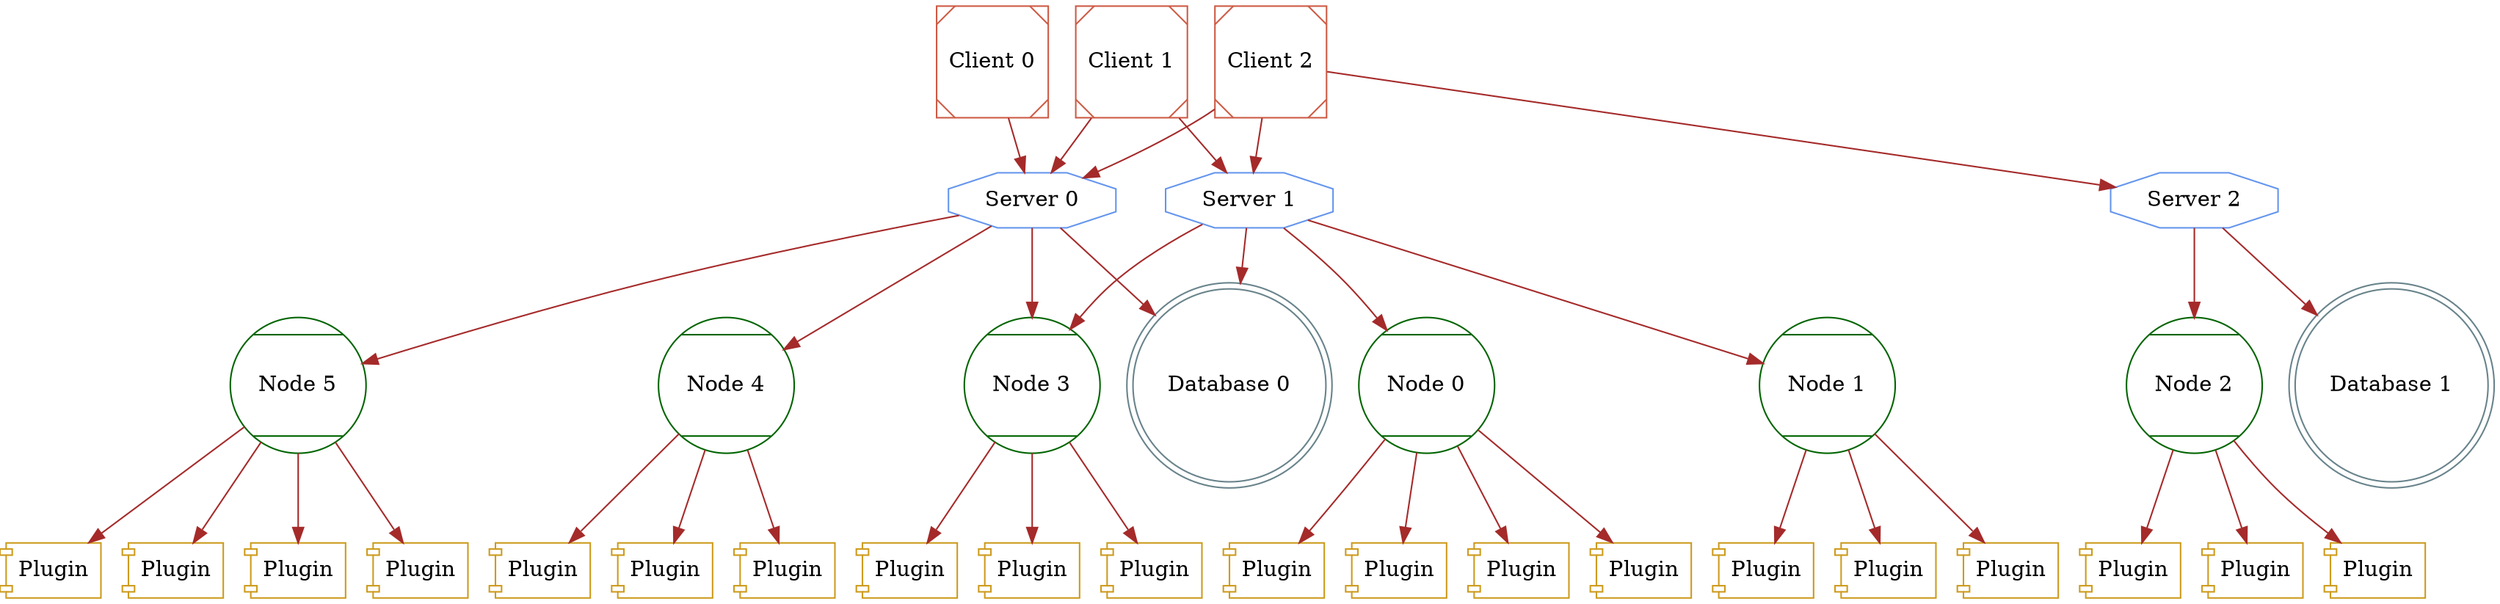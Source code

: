 digraph G
{
    overlap=false;
    splines=true;
    normalize=true;
    node [shape=octagon, color=cornflowerblue];
    mon_collector_0 [label="Server 0"];
    mon_collector_1 [label="Server 1"];
    mon_collector_2 [label="Server 2"];
    
    node [shape=Mcircle, color=darkgreen];
    mon_node_0 [label="Node 0"];
    mon_node_1 [label="Node 1"];
    mon_node_2 [label="Node 2"];
    mon_node_3 [label="Node 3"];
    mon_node_4 [label="Node 4"];
    mon_node_5 [label="Node 5"];

    node [shape=Msquare, color=coral3];
    mon_client_0 [label="Client 0"];
    mon_client_1 [label="Client 1"];
    mon_client_2 [label="Client 2"];
    
    node [shape=component, color=goldenrod3, label="Plugin"];
    mon_plugin_00;
    mon_plugin_01;
    mon_plugin_02;
    mon_plugin_03;
    mon_plugin_04;
    mon_plugin_05;
    mon_plugin_06;
    mon_plugin_07;
    mon_plugin_08;
    mon_plugin_09;
    mon_plugin_10;
    mon_plugin_11;
    mon_plugin_12;
    mon_plugin_13;
    mon_plugin_14;
    mon_plugin_15;
    mon_plugin_16;
    mon_plugin_17;
    mon_plugin_18;
    mon_plugin_19;
    
    node [shape=doublecircle, color=lightblue4];
    database_0 [label="Database 0"];
    database_1 [label="Database 1"];

    edge [color=brown, style=filled];
    mon_collector_1 -> mon_node_0;
    mon_collector_1 -> mon_node_1;
    mon_collector_1 -> mon_node_3;
    mon_collector_0 -> mon_node_3;
    mon_collector_0 -> mon_node_4;
    mon_collector_0 -> mon_node_5;
    mon_collector_2 -> mon_node_2;
    
    mon_collector_0 -> database_0;
    mon_collector_1 -> database_0;
    mon_collector_2 -> database_1;

    mon_client_0 -> mon_collector_0;
    mon_client_1 -> mon_collector_1;
    mon_client_1 -> mon_collector_0;
    mon_client_2 -> mon_collector_2;
    mon_client_2 -> mon_collector_1;
    mon_client_2 -> mon_collector_0;

    mon_node_0 -> mon_plugin_18;
    mon_node_0 -> mon_plugin_00;
    mon_node_0 -> mon_plugin_01;
    mon_node_0 -> mon_plugin_02;
    mon_node_1 -> mon_plugin_03;
    mon_node_1 -> mon_plugin_04;
    mon_node_1 -> mon_plugin_05;
    mon_node_2 -> mon_plugin_06;
    mon_node_2 -> mon_plugin_07;
    mon_node_2 -> mon_plugin_08;
    mon_node_3 -> mon_plugin_09;
    mon_node_3 -> mon_plugin_10;
    mon_node_3 -> mon_plugin_11;
    mon_node_4 -> mon_plugin_12;
    mon_node_4 -> mon_plugin_13;
    mon_node_4 -> mon_plugin_14;
    mon_node_5 -> mon_plugin_15;
    mon_node_5 -> mon_plugin_16;
    mon_node_5 -> mon_plugin_17;
    mon_node_5 -> mon_plugin_19;
}